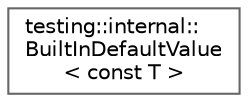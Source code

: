 digraph "Graphical Class Hierarchy"
{
 // LATEX_PDF_SIZE
  bgcolor="transparent";
  edge [fontname=Helvetica,fontsize=10,labelfontname=Helvetica,labelfontsize=10];
  node [fontname=Helvetica,fontsize=10,shape=box,height=0.2,width=0.4];
  rankdir="LR";
  Node0 [id="Node000000",label="testing::internal::\lBuiltInDefaultValue\l\< const T \>",height=0.2,width=0.4,color="grey40", fillcolor="white", style="filled",URL="$classtesting_1_1internal_1_1BuiltInDefaultValue_3_01const_01T_01_4.html",tooltip=" "];
}
